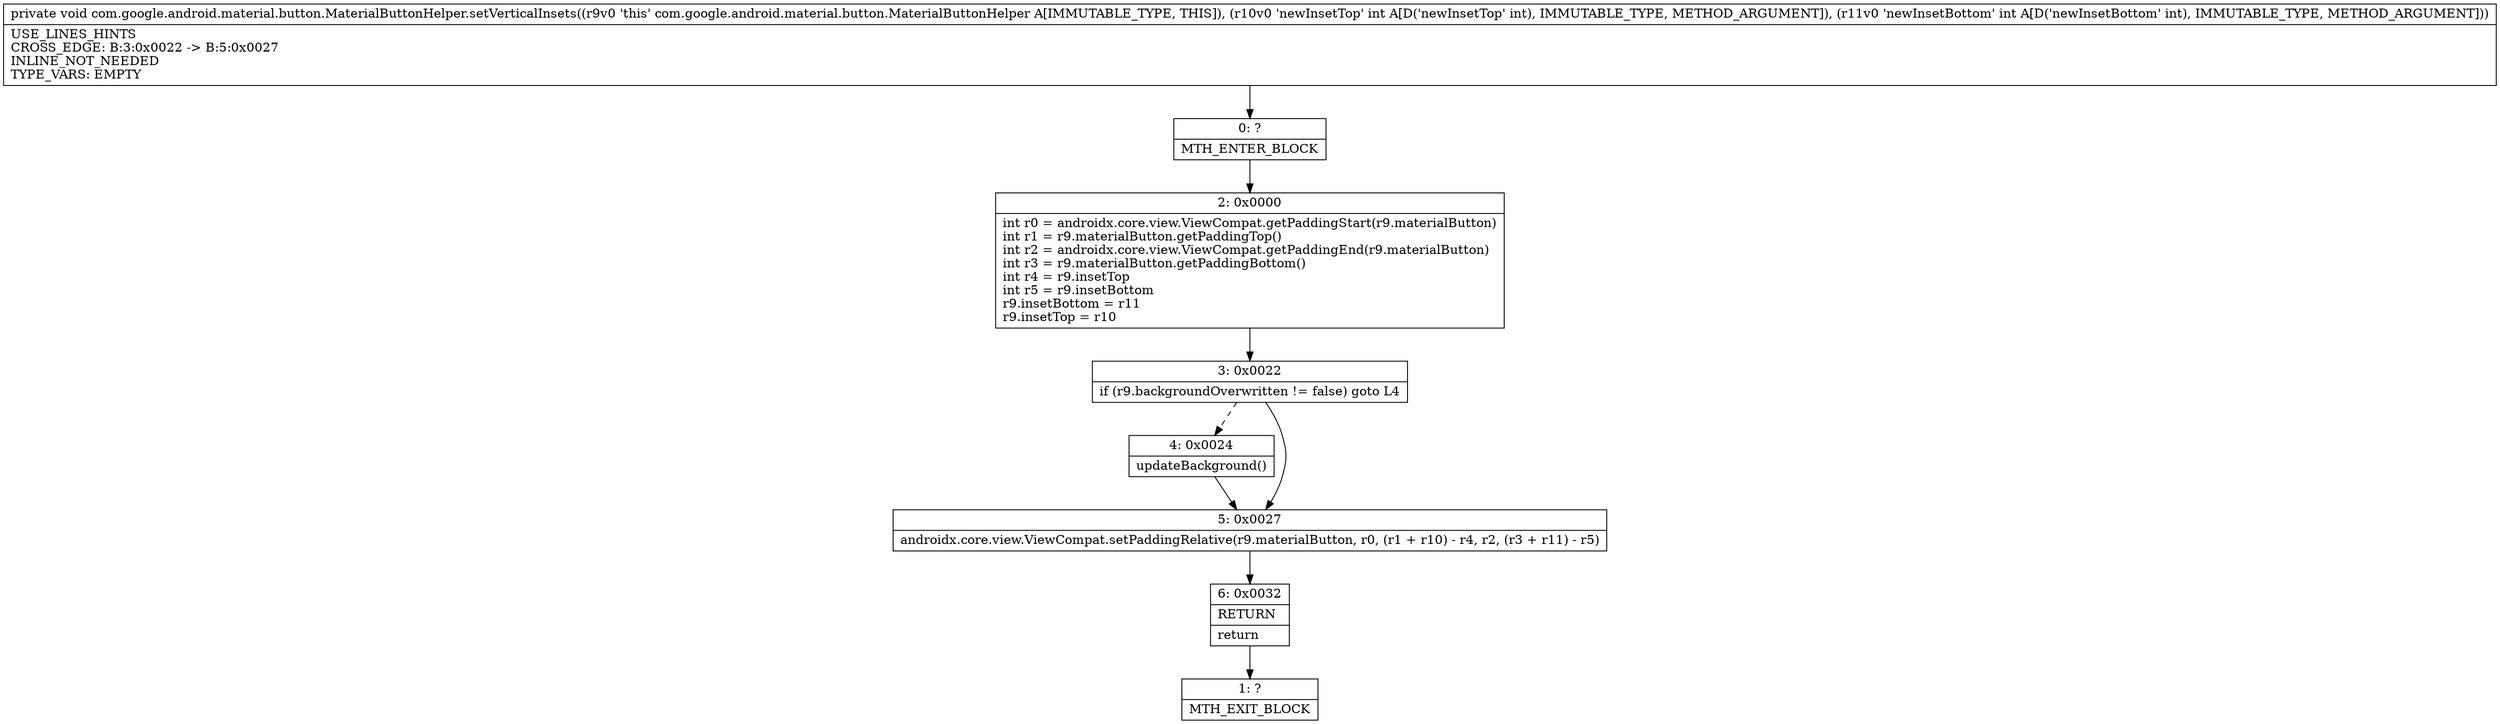 digraph "CFG forcom.google.android.material.button.MaterialButtonHelper.setVerticalInsets(II)V" {
Node_0 [shape=record,label="{0\:\ ?|MTH_ENTER_BLOCK\l}"];
Node_2 [shape=record,label="{2\:\ 0x0000|int r0 = androidx.core.view.ViewCompat.getPaddingStart(r9.materialButton)\lint r1 = r9.materialButton.getPaddingTop()\lint r2 = androidx.core.view.ViewCompat.getPaddingEnd(r9.materialButton)\lint r3 = r9.materialButton.getPaddingBottom()\lint r4 = r9.insetTop\lint r5 = r9.insetBottom\lr9.insetBottom = r11\lr9.insetTop = r10\l}"];
Node_3 [shape=record,label="{3\:\ 0x0022|if (r9.backgroundOverwritten != false) goto L4\l}"];
Node_4 [shape=record,label="{4\:\ 0x0024|updateBackground()\l}"];
Node_5 [shape=record,label="{5\:\ 0x0027|androidx.core.view.ViewCompat.setPaddingRelative(r9.materialButton, r0, (r1 + r10) \- r4, r2, (r3 + r11) \- r5)\l}"];
Node_6 [shape=record,label="{6\:\ 0x0032|RETURN\l|return\l}"];
Node_1 [shape=record,label="{1\:\ ?|MTH_EXIT_BLOCK\l}"];
MethodNode[shape=record,label="{private void com.google.android.material.button.MaterialButtonHelper.setVerticalInsets((r9v0 'this' com.google.android.material.button.MaterialButtonHelper A[IMMUTABLE_TYPE, THIS]), (r10v0 'newInsetTop' int A[D('newInsetTop' int), IMMUTABLE_TYPE, METHOD_ARGUMENT]), (r11v0 'newInsetBottom' int A[D('newInsetBottom' int), IMMUTABLE_TYPE, METHOD_ARGUMENT]))  | USE_LINES_HINTS\lCROSS_EDGE: B:3:0x0022 \-\> B:5:0x0027\lINLINE_NOT_NEEDED\lTYPE_VARS: EMPTY\l}"];
MethodNode -> Node_0;Node_0 -> Node_2;
Node_2 -> Node_3;
Node_3 -> Node_4[style=dashed];
Node_3 -> Node_5;
Node_4 -> Node_5;
Node_5 -> Node_6;
Node_6 -> Node_1;
}

